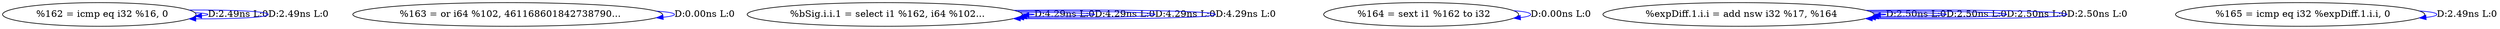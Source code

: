 digraph {
Node0x349b610[label="  %162 = icmp eq i32 %16, 0"];
Node0x349b610 -> Node0x349b610[label="D:2.49ns L:0",color=blue];
Node0x349b610 -> Node0x349b610[label="D:2.49ns L:0",color=blue];
Node0x3492a70[label="  %163 = or i64 %102, 461168601842738790..."];
Node0x3492a70 -> Node0x3492a70[label="D:0.00ns L:0",color=blue];
Node0x3492b50[label="  %bSig.i.i.1 = select i1 %162, i64 %102..."];
Node0x3492b50 -> Node0x3492b50[label="D:4.29ns L:0",color=blue];
Node0x3492b50 -> Node0x3492b50[label="D:4.29ns L:0",color=blue];
Node0x3492b50 -> Node0x3492b50[label="D:4.29ns L:0",color=blue];
Node0x3492b50 -> Node0x3492b50[label="D:4.29ns L:0",color=blue];
Node0x3492c30[label="  %164 = sext i1 %162 to i32"];
Node0x3492c30 -> Node0x3492c30[label="D:0.00ns L:0",color=blue];
Node0x3492d10[label="  %expDiff.1.i.i = add nsw i32 %17, %164"];
Node0x3492d10 -> Node0x3492d10[label="D:2.50ns L:0",color=blue];
Node0x3492d10 -> Node0x3492d10[label="D:2.50ns L:0",color=blue];
Node0x3492d10 -> Node0x3492d10[label="D:2.50ns L:0",color=blue];
Node0x3492d10 -> Node0x3492d10[label="D:2.50ns L:0",color=blue];
Node0x3492df0[label="  %165 = icmp eq i32 %expDiff.1.i.i, 0"];
Node0x3492df0 -> Node0x3492df0[label="D:2.49ns L:0",color=blue];
}
